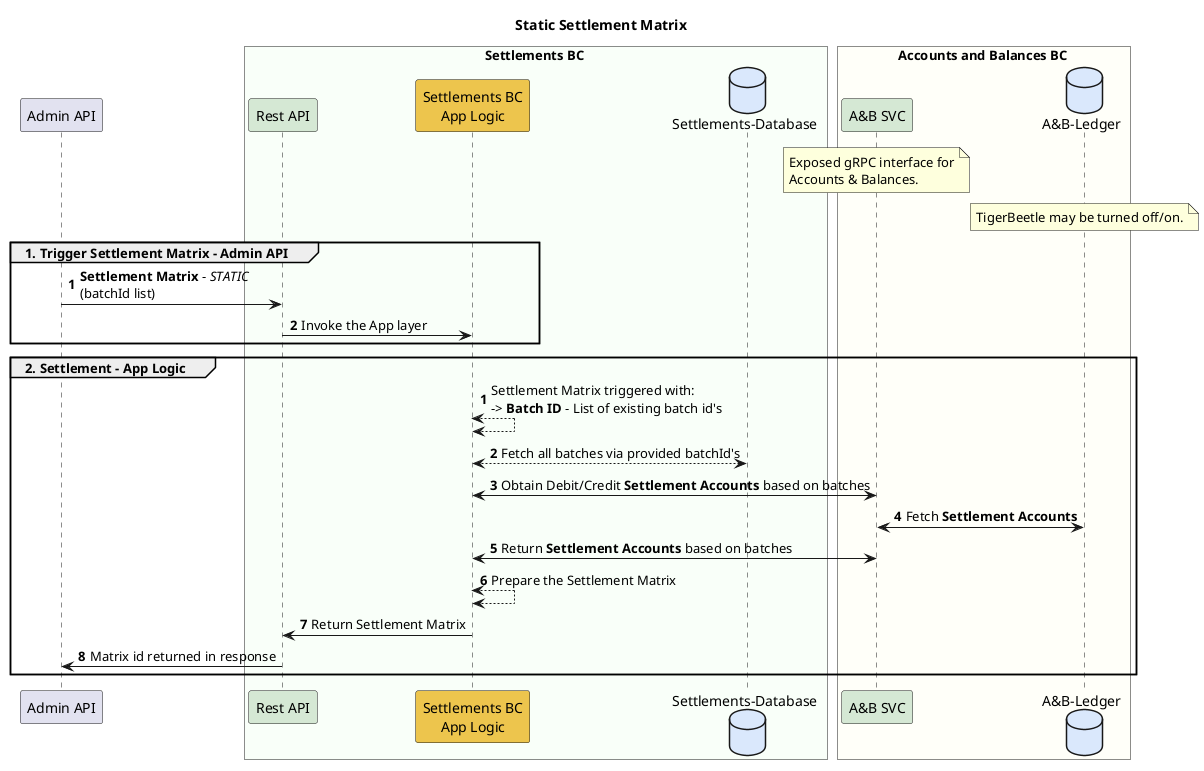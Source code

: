 @startuml

title Static Settlement Matrix

participant "Admin API" as ext_transfers_bc

box Settlements BC #F9FFF9
	participant "Rest API" as sbc_rest #D5E8D4
	participant "Settlements BC\nApp Logic" as sbc_app_logic #EDC54D
	database "Settlements-Database" as sbc_db #DAE8FC
end box

box Accounts and Balances BC #FFFFF9
    participant "A&B SVC" as abbc_grpc #D5E8D4
    database "A&B-Ledger" as abbc_tigerbeetle #DAE8FC
    note over abbc_grpc
        Exposed gRPC interface for
        Accounts & Balances.
    end note
    note over abbc_tigerbeetle
        TigerBeetle may be turned off/on.
    end note
end box

group 1. Trigger Settlement Matrix - Admin API
autonumber
    ext_transfers_bc -> sbc_rest : **Settlement Matrix** - //STATIC//\n(batchId list)
    sbc_rest -> sbc_app_logic : Invoke the App layer
end

group 2. Settlement - App Logic
autonumber
    sbc_app_logic <--> sbc_app_logic: Settlement Matrix triggered with:\n-> **Batch ID** - List of existing batch id's
    sbc_app_logic <--> sbc_db : Fetch all batches via provided batchId's

    sbc_app_logic <-> abbc_grpc : Obtain Debit/Credit **Settlement Accounts** based on batches
    abbc_grpc <-> abbc_tigerbeetle: Fetch **Settlement Accounts**
    abbc_grpc <-> sbc_app_logic : Return **Settlement Accounts** based on batches
    sbc_app_logic <--> sbc_app_logic : Prepare the Settlement Matrix
    sbc_app_logic -> sbc_rest : Return Settlement Matrix
    sbc_rest -> ext_transfers_bc : Matrix id returned in response
end

@enduml
